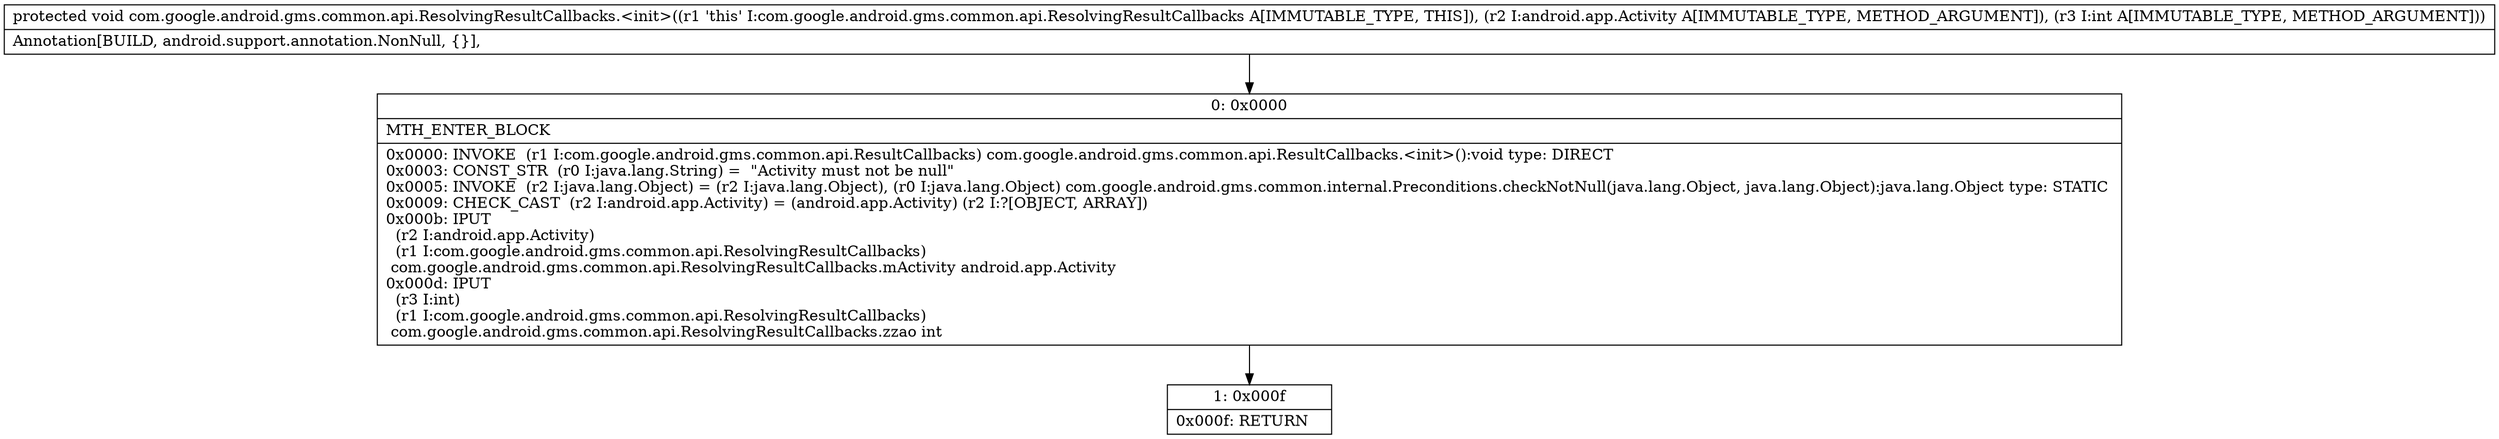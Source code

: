 digraph "CFG forcom.google.android.gms.common.api.ResolvingResultCallbacks.\<init\>(Landroid\/app\/Activity;I)V" {
Node_0 [shape=record,label="{0\:\ 0x0000|MTH_ENTER_BLOCK\l|0x0000: INVOKE  (r1 I:com.google.android.gms.common.api.ResultCallbacks) com.google.android.gms.common.api.ResultCallbacks.\<init\>():void type: DIRECT \l0x0003: CONST_STR  (r0 I:java.lang.String) =  \"Activity must not be null\" \l0x0005: INVOKE  (r2 I:java.lang.Object) = (r2 I:java.lang.Object), (r0 I:java.lang.Object) com.google.android.gms.common.internal.Preconditions.checkNotNull(java.lang.Object, java.lang.Object):java.lang.Object type: STATIC \l0x0009: CHECK_CAST  (r2 I:android.app.Activity) = (android.app.Activity) (r2 I:?[OBJECT, ARRAY]) \l0x000b: IPUT  \l  (r2 I:android.app.Activity)\l  (r1 I:com.google.android.gms.common.api.ResolvingResultCallbacks)\l com.google.android.gms.common.api.ResolvingResultCallbacks.mActivity android.app.Activity \l0x000d: IPUT  \l  (r3 I:int)\l  (r1 I:com.google.android.gms.common.api.ResolvingResultCallbacks)\l com.google.android.gms.common.api.ResolvingResultCallbacks.zzao int \l}"];
Node_1 [shape=record,label="{1\:\ 0x000f|0x000f: RETURN   \l}"];
MethodNode[shape=record,label="{protected void com.google.android.gms.common.api.ResolvingResultCallbacks.\<init\>((r1 'this' I:com.google.android.gms.common.api.ResolvingResultCallbacks A[IMMUTABLE_TYPE, THIS]), (r2 I:android.app.Activity A[IMMUTABLE_TYPE, METHOD_ARGUMENT]), (r3 I:int A[IMMUTABLE_TYPE, METHOD_ARGUMENT]))  | Annotation[BUILD, android.support.annotation.NonNull, \{\}], \l}"];
MethodNode -> Node_0;
Node_0 -> Node_1;
}

